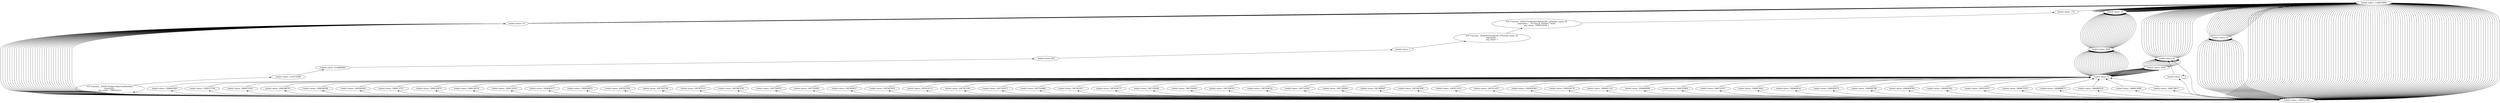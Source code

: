 digraph {
	"loaded values- -1246676664"
	"loaded values- -1090521896"
	"loaded values- -1090521896" -> "loaded values- -1246676664" [dir=back]
	"loaded values- 1069159257"
	"loaded values- 1069159257" -> "loaded values- -1090521896" [dir=back]
	"loaded values- 0"
	"loaded values- 0" -> "loaded values- 1069159257" [dir=back]
	"loaded values- 2050"
	"loaded values- 2050" -> "loaded values- 0" [dir=back]
	"loaded values- 20"
	"loaded values- 20" -> "loaded values- 2050" [dir=back]
	"loaded values- -1246676664"
	"loaded values- -1246676664" -> "loaded values- 20" [dir=back]
	"loaded values- -1090521896"
	"loaded values- -1090521896" -> "loaded values- -1246676664" [dir=back]
	"loaded values- 19"
	"loaded values- 19" -> "loaded values- -1090521896" [dir=back]
	"loaded values- -1246676664"
	"loaded values- -1246676664" -> "loaded values- 19" [dir=back]
	"loaded values- -1090521896"
	"loaded values- -1090521896" -> "loaded values- -1246676664" [dir=back]
	"loaded values- 1069073355"
	"loaded values- 1069073355" -> "loaded values- -1090521896" [dir=back]
	"loaded values- 0"
	"loaded values- 0" -> "loaded values- 1069073355" [dir=back]
	"loaded values- 2050"
	"loaded values- 2050" -> "loaded values- 0" [dir=back]
	"loaded values- 20"
	"loaded values- 20" -> "loaded values- 2050" [dir=back]
	"loaded values- -1246676664"
	"loaded values- -1246676664" -> "loaded values- 20" [dir=back]
	"loaded values- -1090521896"
	"loaded values- -1090521896" -> "loaded values- -1246676664" [dir=back]
	"loaded values- 19"
	"loaded values- 19" -> "loaded values- -1090521896" [dir=back]
	"loaded values- -1246676664"
	"loaded values- -1246676664" -> "loaded values- 19" [dir=back]
	"loaded values- -1090521896"
	"loaded values- -1090521896" -> "loaded values- -1246676664" [dir=back]
	"loaded values- 1068986972"
	"loaded values- 1068986972" -> "loaded values- -1090521896" [dir=back]
	"loaded values- 0"
	"loaded values- 0" -> "loaded values- 1068986972" [dir=back]
	"loaded values- 2050"
	"loaded values- 2050" -> "loaded values- 0" [dir=back]
	"loaded values- 20"
	"loaded values- 20" -> "loaded values- 2050" [dir=back]
	"loaded values- -1246676664"
	"loaded values- -1246676664" -> "loaded values- 20" [dir=back]
	"loaded values- -1090521896"
	"loaded values- -1090521896" -> "loaded values- -1246676664" [dir=back]
	"loaded values- 19"
	"loaded values- 19" -> "loaded values- -1090521896" [dir=back]
	"loaded values- -1246676664"
	"loaded values- -1246676664" -> "loaded values- 19" [dir=back]
	"loaded values- -1090521896"
	"loaded values- -1090521896" -> "loaded values- -1246676664" [dir=back]
	"loaded values- 1068899339"
	"loaded values- 1068899339" -> "loaded values- -1090521896" [dir=back]
	"loaded values- 0"
	"loaded values- 0" -> "loaded values- 1068899339" [dir=back]
	"loaded values- 2050"
	"loaded values- 2050" -> "loaded values- 0" [dir=back]
	"loaded values- 20"
	"loaded values- 20" -> "loaded values- 2050" [dir=back]
	"loaded values- -1246676664"
	"loaded values- -1246676664" -> "loaded values- 20" [dir=back]
	"loaded values- -1090521896"
	"loaded values- -1090521896" -> "loaded values- -1246676664" [dir=back]
	"loaded values- 19"
	"loaded values- 19" -> "loaded values- -1090521896" [dir=back]
	"loaded values- -1246676664"
	"loaded values- -1246676664" -> "loaded values- 19" [dir=back]
	"loaded values- -1090521896"
	"loaded values- -1090521896" -> "loaded values- -1246676664" [dir=back]
	"loaded values- 1068813998"
	"loaded values- 1068813998" -> "loaded values- -1090521896" [dir=back]
	"loaded values- 0"
	"loaded values- 0" -> "loaded values- 1068813998" [dir=back]
	"loaded values- 2050"
	"loaded values- 2050" -> "loaded values- 0" [dir=back]
	"loaded values- 20"
	"loaded values- 20" -> "loaded values- 2050" [dir=back]
	"loaded values- -1246676664"
	"loaded values- -1246676664" -> "loaded values- 20" [dir=back]
	"loaded values- -1090521896"
	"loaded values- -1090521896" -> "loaded values- -1246676664" [dir=back]
	"loaded values- 19"
	"loaded values- 19" -> "loaded values- -1090521896" [dir=back]
	"loaded values- -1246676664"
	"loaded values- -1246676664" -> "loaded values- 19" [dir=back]
	"loaded values- -1090521896"
	"loaded values- -1090521896" -> "loaded values- -1246676664" [dir=back]
	"loaded values- 1068728617"
	"loaded values- 1068728617" -> "loaded values- -1090521896" [dir=back]
	"loaded values- 0"
	"loaded values- 0" -> "loaded values- 1068728617" [dir=back]
	"loaded values- 2050"
	"loaded values- 2050" -> "loaded values- 0" [dir=back]
	"loaded values- 20"
	"loaded values- 20" -> "loaded values- 2050" [dir=back]
	"loaded values- -1246676664"
	"loaded values- -1246676664" -> "loaded values- 20" [dir=back]
	"loaded values- -1090521896"
	"loaded values- -1090521896" -> "loaded values- -1246676664" [dir=back]
	"loaded values- 19"
	"loaded values- 19" -> "loaded values- -1090521896" [dir=back]
	"loaded values- -1246676664"
	"loaded values- -1246676664" -> "loaded values- 19" [dir=back]
	"loaded values- -1090521896"
	"loaded values- -1090521896" -> "loaded values- -1246676664" [dir=back]
	"loaded values- 1068643269"
	"loaded values- 1068643269" -> "loaded values- -1090521896" [dir=back]
	"loaded values- 0"
	"loaded values- 0" -> "loaded values- 1068643269" [dir=back]
	"loaded values- 2050"
	"loaded values- 2050" -> "loaded values- 0" [dir=back]
	"loaded values- 20"
	"loaded values- 20" -> "loaded values- 2050" [dir=back]
	"loaded values- -1246676664"
	"loaded values- -1246676664" -> "loaded values- 20" [dir=back]
	"loaded values- -1090521896"
	"loaded values- -1090521896" -> "loaded values- -1246676664" [dir=back]
	"loaded values- 19"
	"loaded values- 19" -> "loaded values- -1090521896" [dir=back]
	"loaded values- -1246676664"
	"loaded values- -1246676664" -> "loaded values- 19" [dir=back]
	"loaded values- -1090521896"
	"loaded values- -1090521896" -> "loaded values- -1246676664" [dir=back]
	"loaded values- 1068557794"
	"loaded values- 1068557794" -> "loaded values- -1090521896" [dir=back]
	"loaded values- 0"
	"loaded values- 0" -> "loaded values- 1068557794" [dir=back]
	"loaded values- 2050"
	"loaded values- 2050" -> "loaded values- 0" [dir=back]
	"loaded values- 20"
	"loaded values- 20" -> "loaded values- 2050" [dir=back]
	"loaded values- -1246676664"
	"loaded values- -1246676664" -> "loaded values- 20" [dir=back]
	"loaded values- -1090521896"
	"loaded values- -1090521896" -> "loaded values- -1246676664" [dir=back]
	"loaded values- 19"
	"loaded values- 19" -> "loaded values- -1090521896" [dir=back]
	"loaded values- -1246676664"
	"loaded values- -1246676664" -> "loaded values- 19" [dir=back]
	"loaded values- -1090521896"
	"loaded values- -1090521896" -> "loaded values- -1246676664" [dir=back]
	"loaded values- 1068472436"
	"loaded values- 1068472436" -> "loaded values- -1090521896" [dir=back]
	"loaded values- 0"
	"loaded values- 0" -> "loaded values- 1068472436" [dir=back]
	"loaded values- 2050"
	"loaded values- 2050" -> "loaded values- 0" [dir=back]
	"loaded values- 20"
	"loaded values- 20" -> "loaded values- 2050" [dir=back]
	"loaded values- -1246676664"
	"loaded values- -1246676664" -> "loaded values- 20" [dir=back]
	"loaded values- -1090521896"
	"loaded values- -1090521896" -> "loaded values- -1246676664" [dir=back]
	"loaded values- 19"
	"loaded values- 19" -> "loaded values- -1090521896" [dir=back]
	"loaded values- -1246676664"
	"loaded values- -1246676664" -> "loaded values- 19" [dir=back]
	"loaded values- -1090521896"
	"loaded values- -1090521896" -> "loaded values- -1246676664" [dir=back]
	"loaded values- 1068386702"
	"loaded values- 1068386702" -> "loaded values- -1090521896" [dir=back]
	"loaded values- 0"
	"loaded values- 0" -> "loaded values- 1068386702" [dir=back]
	"loaded values- 2050"
	"loaded values- 2050" -> "loaded values- 0" [dir=back]
	"loaded values- 20"
	"loaded values- 20" -> "loaded values- 2050" [dir=back]
	"loaded values- -1246676664"
	"loaded values- -1246676664" -> "loaded values- 20" [dir=back]
	"loaded values- -1090521896"
	"loaded values- -1090521896" -> "loaded values- -1246676664" [dir=back]
	"loaded values- 19"
	"loaded values- 19" -> "loaded values- -1090521896" [dir=back]
	"loaded values- -1246676664"
	"loaded values- -1246676664" -> "loaded values- 19" [dir=back]
	"loaded values- -1090521896"
	"loaded values- -1090521896" -> "loaded values- -1246676664" [dir=back]
	"FFF Function- _ZN2ft15SubjectObserver6NotifyEv
arguments-  
arg_values- -1090522212
"
	"FFF Function- _ZN2ft15SubjectObserver6NotifyEv
arguments-  
arg_values- -1090522212
" -> "loaded values- -1090521896" [dir=back]
	"loaded values- 2136710408"
	"loaded values- 2136710408" -> "FFF Function- _ZN2ft15SubjectObserver6NotifyEv
arguments-  
arg_values- -1090522212
" [dir=back]
	"loaded values- 2136885064"
	"loaded values- 2136885064" -> "loaded values- 2136710408" [dir=back]
	"loaded values- 855"
	"loaded values- 855" -> "loaded values- 2136885064" [dir=back]
	"loaded values- 1"
	"loaded values- 1" -> "loaded values- 855" [dir=back]
	"FFF Function- _ZN2ft8toStringENS_16TxtAxis_status_tE
arguments-  
arg_values- 1
"
	"FFF Function- _ZN2ft8toStringENS_16TxtAxis_status_tE
arguments-  
arg_values- 1
" -> "loaded values- 1" [dir=back]
	"FFF Function- _ZN2ft7TxtAxis9setStatusENS_16TxtAxis_status_tE
arguments-   , %\"class.ft--TxtAxis\"* %this
arg_values- -1090522256 ,1
"
	"FFF Function- _ZN2ft7TxtAxis9setStatusENS_16TxtAxis_status_tE
arguments-   , %\"class.ft--TxtAxis\"* %this
arg_values- -1090522256 ,1
" -> "FFF Function- _ZN2ft8toStringENS_16TxtAxis_status_tE
arguments-  
arg_values- 1
" [dir=back]
	"loaded values- 175"
	"loaded values- 175" -> "FFF Function- _ZN2ft7TxtAxis9setStatusENS_16TxtAxis_status_tE
arguments-   , %\"class.ft--TxtAxis\"* %this
arg_values- -1090522256 ,1
" [dir=back]
	"loaded values- -1246676664"
	"loaded values- -1246676664" -> "loaded values- 175" [dir=back]
	"loaded values- -1090521896"
	"loaded values- -1090521896" -> "loaded values- -1246676664" [dir=back]
	"loaded values- 3"
	"loaded values- 3" -> "loaded values- -1090521896" [dir=back]
	"loaded values- 3"
	"loaded values- 3" -> "loaded values- 3" [dir=back]
	"loaded values- 42"
	"loaded values- 42" -> "loaded values- 3" [dir=back]
	"loaded values- -1246676664"
	"loaded values- -1246676664" -> "loaded values- 42" [dir=back]
	"loaded values- -1090521896"
	"loaded values- -1090521896" -> "loaded values- -1246676664" [dir=back]
	"loaded values- 42"
	"loaded values- 42" -> "loaded values- -1090521896" [dir=back]
	"loaded values- -1246676664"
	"loaded values- -1246676664" -> "loaded values- 42" [dir=back]
	"loaded values- -1090521896"
	"loaded values- -1090521896" -> "loaded values- -1246676664" [dir=back]
	"loaded values- 1068299186"
	"loaded values- 1068299186" -> "loaded values- -1090521896" [dir=back]
	"loaded values- 0"
	"loaded values- 0" -> "loaded values- 1068299186" [dir=back]
	"loaded values- 2050"
	"loaded values- 2050" -> "loaded values- 0" [dir=back]
	"loaded values- 20"
	"loaded values- 20" -> "loaded values- 2050" [dir=back]
	"loaded values- -1246676664"
	"loaded values- -1246676664" -> "loaded values- 20" [dir=back]
	"loaded values- -1090521896"
	"loaded values- -1090521896" -> "loaded values- -1246676664" [dir=back]
	"loaded values- 19"
	"loaded values- 19" -> "loaded values- -1090521896" [dir=back]
	"loaded values- -1246676664"
	"loaded values- -1246676664" -> "loaded values- 19" [dir=back]
	"loaded values- -1090521896"
	"loaded values- -1090521896" -> "loaded values- -1246676664" [dir=back]
	"loaded values- 1068296365"
	"loaded values- 1068296365" -> "loaded values- -1090521896" [dir=back]
	"loaded values- 0"
	"loaded values- 0" -> "loaded values- 1068296365" [dir=back]
	"loaded values- 1050"
	"loaded values- 1050" -> "loaded values- 0" [dir=back]
	"loaded values- 42"
	"loaded values- 42" -> "loaded values- 1050" [dir=back]
	"loaded values- -1246676664"
	"loaded values- -1246676664" -> "loaded values- 42" [dir=back]
	"loaded values- -1090521896"
	"loaded values- -1090521896" -> "loaded values- -1246676664" [dir=back]
	"loaded values- 41"
	"loaded values- 41" -> "loaded values- -1090521896" [dir=back]
	"loaded values- -1246676664"
	"loaded values- -1246676664" -> "loaded values- 41" [dir=back]
	"loaded values- -1090521896"
	"loaded values- -1090521896" -> "loaded values- -1246676664" [dir=back]
	"loaded values- 1068213797"
	"loaded values- 1068213797" -> "loaded values- -1090521896" [dir=back]
	"loaded values- 0"
	"loaded values- 0" -> "loaded values- 1068213797" [dir=back]
	"loaded values- 2050"
	"loaded values- 2050" -> "loaded values- 0" [dir=back]
	"loaded values- 20"
	"loaded values- 20" -> "loaded values- 2050" [dir=back]
	"loaded values- -1246676664"
	"loaded values- -1246676664" -> "loaded values- 20" [dir=back]
	"loaded values- -1090521896"
	"loaded values- -1090521896" -> "loaded values- -1246676664" [dir=back]
	"loaded values- 19"
	"loaded values- 19" -> "loaded values- -1090521896" [dir=back]
	"loaded values- -1246676664"
	"loaded values- -1246676664" -> "loaded values- 19" [dir=back]
	"loaded values- -1090521896"
	"loaded values- -1090521896" -> "loaded values- -1246676664" [dir=back]
	"loaded values- 1068210979"
	"loaded values- 1068210979" -> "loaded values- -1090521896" [dir=back]
	"loaded values- 0"
	"loaded values- 0" -> "loaded values- 1068210979" [dir=back]
	"loaded values- 1050"
	"loaded values- 1050" -> "loaded values- 0" [dir=back]
	"loaded values- 42"
	"loaded values- 42" -> "loaded values- 1050" [dir=back]
	"loaded values- -1246676664"
	"loaded values- -1246676664" -> "loaded values- 42" [dir=back]
	"loaded values- -1090521896"
	"loaded values- -1090521896" -> "loaded values- -1246676664" [dir=back]
	"loaded values- 41"
	"loaded values- 41" -> "loaded values- -1090521896" [dir=back]
	"loaded values- -1246676664"
	"loaded values- -1246676664" -> "loaded values- 41" [dir=back]
	"loaded values- -1090521896"
	"loaded values- -1090521896" -> "loaded values- -1246676664" [dir=back]
	"loaded values- 1068128330"
	"loaded values- 1068128330" -> "loaded values- -1090521896" [dir=back]
	"loaded values- 0"
	"loaded values- 0" -> "loaded values- 1068128330" [dir=back]
	"loaded values- 2050"
	"loaded values- 2050" -> "loaded values- 0" [dir=back]
	"loaded values- 20"
	"loaded values- 20" -> "loaded values- 2050" [dir=back]
	"loaded values- -1246676664"
	"loaded values- -1246676664" -> "loaded values- 20" [dir=back]
	"loaded values- -1090521896"
	"loaded values- -1090521896" -> "loaded values- -1246676664" [dir=back]
	"loaded values- 19"
	"loaded values- 19" -> "loaded values- -1090521896" [dir=back]
	"loaded values- -1246676664"
	"loaded values- -1246676664" -> "loaded values- 19" [dir=back]
	"loaded values- -1090521896"
	"loaded values- -1090521896" -> "loaded values- -1246676664" [dir=back]
	"loaded values- 1068124293"
	"loaded values- 1068124293" -> "loaded values- -1090521896" [dir=back]
	"loaded values- 0"
	"loaded values- 0" -> "loaded values- 1068124293" [dir=back]
	"loaded values- 1050"
	"loaded values- 1050" -> "loaded values- 0" [dir=back]
	"loaded values- 42"
	"loaded values- 42" -> "loaded values- 1050" [dir=back]
	"loaded values- -1246676664"
	"loaded values- -1246676664" -> "loaded values- 42" [dir=back]
	"loaded values- -1090521896"
	"loaded values- -1090521896" -> "loaded values- -1246676664" [dir=back]
	"loaded values- 41"
	"loaded values- 41" -> "loaded values- -1090521896" [dir=back]
	"loaded values- -1246676664"
	"loaded values- -1246676664" -> "loaded values- 41" [dir=back]
	"loaded values- -1090521896"
	"loaded values- -1090521896" -> "loaded values- -1246676664" [dir=back]
	"loaded values- 1068042977"
	"loaded values- 1068042977" -> "loaded values- -1090521896" [dir=back]
	"loaded values- 0"
	"loaded values- 0" -> "loaded values- 1068042977" [dir=back]
	"loaded values- 2050"
	"loaded values- 2050" -> "loaded values- 0" [dir=back]
	"loaded values- 20"
	"loaded values- 20" -> "loaded values- 2050" [dir=back]
	"loaded values- -1246676664"
	"loaded values- -1246676664" -> "loaded values- 20" [dir=back]
	"loaded values- -1090521896"
	"loaded values- -1090521896" -> "loaded values- -1246676664" [dir=back]
	"loaded values- 19"
	"loaded values- 19" -> "loaded values- -1090521896" [dir=back]
	"loaded values- -1246676664"
	"loaded values- -1246676664" -> "loaded values- 19" [dir=back]
	"loaded values- -1090521896"
	"loaded values- -1090521896" -> "loaded values- -1246676664" [dir=back]
	"loaded values- 1068038879"
	"loaded values- 1068038879" -> "loaded values- -1090521896" [dir=back]
	"loaded values- 0"
	"loaded values- 0" -> "loaded values- 1068038879" [dir=back]
	"loaded values- 1050"
	"loaded values- 1050" -> "loaded values- 0" [dir=back]
	"loaded values- 42"
	"loaded values- 42" -> "loaded values- 1050" [dir=back]
	"loaded values- -1246676664"
	"loaded values- -1246676664" -> "loaded values- 42" [dir=back]
	"loaded values- -1090521896"
	"loaded values- -1090521896" -> "loaded values- -1246676664" [dir=back]
	"loaded values- 41"
	"loaded values- 41" -> "loaded values- -1090521896" [dir=back]
	"loaded values- -1246676664"
	"loaded values- -1246676664" -> "loaded values- 41" [dir=back]
	"loaded values- -1090521896"
	"loaded values- -1090521896" -> "loaded values- -1246676664" [dir=back]
	"loaded values- 1067957592"
	"loaded values- 1067957592" -> "loaded values- -1090521896" [dir=back]
	"loaded values- 0"
	"loaded values- 0" -> "loaded values- 1067957592" [dir=back]
	"loaded values- 2050"
	"loaded values- 2050" -> "loaded values- 0" [dir=back]
	"loaded values- 20"
	"loaded values- 20" -> "loaded values- 2050" [dir=back]
	"loaded values- -1246676664"
	"loaded values- -1246676664" -> "loaded values- 20" [dir=back]
	"loaded values- -1090521896"
	"loaded values- -1090521896" -> "loaded values- -1246676664" [dir=back]
	"loaded values- 19"
	"loaded values- 19" -> "loaded values- -1090521896" [dir=back]
	"loaded values- -1246676664"
	"loaded values- -1246676664" -> "loaded values- 19" [dir=back]
	"loaded values- -1090521896"
	"loaded values- -1090521896" -> "loaded values- -1246676664" [dir=back]
	"loaded values- 1067953798"
	"loaded values- 1067953798" -> "loaded values- -1090521896" [dir=back]
	"loaded values- 0"
	"loaded values- 0" -> "loaded values- 1067953798" [dir=back]
	"loaded values- 1050"
	"loaded values- 1050" -> "loaded values- 0" [dir=back]
	"loaded values- 42"
	"loaded values- 42" -> "loaded values- 1050" [dir=back]
	"loaded values- -1246676664"
	"loaded values- -1246676664" -> "loaded values- 42" [dir=back]
	"loaded values- -1090521896"
	"loaded values- -1090521896" -> "loaded values- -1246676664" [dir=back]
	"loaded values- 41"
	"loaded values- 41" -> "loaded values- -1090521896" [dir=back]
	"loaded values- -1246676664"
	"loaded values- -1246676664" -> "loaded values- 41" [dir=back]
	"loaded values- -1090521896"
	"loaded values- -1090521896" -> "loaded values- -1246676664" [dir=back]
	"loaded values- 1067872331"
	"loaded values- 1067872331" -> "loaded values- -1090521896" [dir=back]
	"loaded values- 0"
	"loaded values- 0" -> "loaded values- 1067872331" [dir=back]
	"loaded values- 2050"
	"loaded values- 2050" -> "loaded values- 0" [dir=back]
	"loaded values- 20"
	"loaded values- 20" -> "loaded values- 2050" [dir=back]
	"loaded values- -1246676664"
	"loaded values- -1246676664" -> "loaded values- 20" [dir=back]
	"loaded values- -1090521896"
	"loaded values- -1090521896" -> "loaded values- -1246676664" [dir=back]
	"loaded values- 19"
	"loaded values- 19" -> "loaded values- -1090521896" [dir=back]
	"loaded values- -1246676664"
	"loaded values- -1246676664" -> "loaded values- 19" [dir=back]
	"loaded values- -1090521896"
	"loaded values- -1090521896" -> "loaded values- -1246676664" [dir=back]
	"loaded values- 1067867938"
	"loaded values- 1067867938" -> "loaded values- -1090521896" [dir=back]
	"loaded values- 0"
	"loaded values- 0" -> "loaded values- 1067867938" [dir=back]
	"loaded values- 1050"
	"loaded values- 1050" -> "loaded values- 0" [dir=back]
	"loaded values- 42"
	"loaded values- 42" -> "loaded values- 1050" [dir=back]
	"loaded values- -1246676664"
	"loaded values- -1246676664" -> "loaded values- 42" [dir=back]
	"loaded values- -1090521896"
	"loaded values- -1090521896" -> "loaded values- -1246676664" [dir=back]
	"loaded values- 41"
	"loaded values- 41" -> "loaded values- -1090521896" [dir=back]
	"loaded values- -1246676664"
	"loaded values- -1246676664" -> "loaded values- 41" [dir=back]
	"loaded values- -1090521896"
	"loaded values- -1090521896" -> "loaded values- -1246676664" [dir=back]
	"loaded values- 1067784952"
	"loaded values- 1067784952" -> "loaded values- -1090521896" [dir=back]
	"loaded values- 0"
	"loaded values- 0" -> "loaded values- 1067784952" [dir=back]
	"loaded values- 2050"
	"loaded values- 2050" -> "loaded values- 0" [dir=back]
	"loaded values- 20"
	"loaded values- 20" -> "loaded values- 2050" [dir=back]
	"loaded values- -1246676664"
	"loaded values- -1246676664" -> "loaded values- 20" [dir=back]
	"loaded values- -1090521896"
	"loaded values- -1090521896" -> "loaded values- -1246676664" [dir=back]
	"loaded values- 19"
	"loaded values- 19" -> "loaded values- -1090521896" [dir=back]
	"loaded values- -1246676664"
	"loaded values- -1246676664" -> "loaded values- 19" [dir=back]
	"loaded values- -1090521896"
	"loaded values- -1090521896" -> "loaded values- -1246676664" [dir=back]
	"loaded values- 1067782609"
	"loaded values- 1067782609" -> "loaded values- -1090521896" [dir=back]
	"loaded values- 0"
	"loaded values- 0" -> "loaded values- 1067782609" [dir=back]
	"loaded values- 1050"
	"loaded values- 1050" -> "loaded values- 0" [dir=back]
	"loaded values- 42"
	"loaded values- 42" -> "loaded values- 1050" [dir=back]
	"loaded values- -1246676664"
	"loaded values- -1246676664" -> "loaded values- 42" [dir=back]
	"loaded values- -1090521896"
	"loaded values- -1090521896" -> "loaded values- -1246676664" [dir=back]
	"loaded values- 41"
	"loaded values- 41" -> "loaded values- -1090521896" [dir=back]
	"loaded values- -1246676664"
	"loaded values- -1246676664" -> "loaded values- 41" [dir=back]
	"loaded values- -1090521896"
	"loaded values- -1090521896" -> "loaded values- -1246676664" [dir=back]
	"loaded values- 1067699427"
	"loaded values- 1067699427" -> "loaded values- -1090521896" [dir=back]
	"loaded values- 0"
	"loaded values- 0" -> "loaded values- 1067699427" [dir=back]
	"loaded values- 2050"
	"loaded values- 2050" -> "loaded values- 0" [dir=back]
	"loaded values- 20"
	"loaded values- 20" -> "loaded values- 2050" [dir=back]
	"loaded values- -1246676664"
	"loaded values- -1246676664" -> "loaded values- 20" [dir=back]
	"loaded values- -1090521896"
	"loaded values- -1090521896" -> "loaded values- -1246676664" [dir=back]
	"loaded values- 19"
	"loaded values- 19" -> "loaded values- -1090521896" [dir=back]
	"loaded values- -1246676664"
	"loaded values- -1246676664" -> "loaded values- 19" [dir=back]
	"loaded values- -1090521896"
	"loaded values- -1090521896" -> "loaded values- -1246676664" [dir=back]
	"loaded values- 1067697056"
	"loaded values- 1067697056" -> "loaded values- -1090521896" [dir=back]
	"loaded values- 0"
	"loaded values- 0" -> "loaded values- 1067697056" [dir=back]
	"loaded values- 1050"
	"loaded values- 1050" -> "loaded values- 0" [dir=back]
	"loaded values- 42"
	"loaded values- 42" -> "loaded values- 1050" [dir=back]
	"loaded values- -1246676664"
	"loaded values- -1246676664" -> "loaded values- 42" [dir=back]
	"loaded values- -1090521896"
	"loaded values- -1090521896" -> "loaded values- -1246676664" [dir=back]
	"loaded values- 41"
	"loaded values- 41" -> "loaded values- -1090521896" [dir=back]
	"loaded values- -1246676664"
	"loaded values- -1246676664" -> "loaded values- 41" [dir=back]
	"loaded values- -1090521896"
	"loaded values- -1090521896" -> "loaded values- -1246676664" [dir=back]
	"loaded values- 1067614153"
	"loaded values- 1067614153" -> "loaded values- -1090521896" [dir=back]
	"loaded values- 0"
	"loaded values- 0" -> "loaded values- 1067614153" [dir=back]
	"loaded values- 2050"
	"loaded values- 2050" -> "loaded values- 0" [dir=back]
	"loaded values- 20"
	"loaded values- 20" -> "loaded values- 2050" [dir=back]
	"loaded values- -1246676664"
	"loaded values- -1246676664" -> "loaded values- 20" [dir=back]
	"loaded values- -1090521896"
	"loaded values- -1090521896" -> "loaded values- -1246676664" [dir=back]
	"loaded values- 19"
	"loaded values- 19" -> "loaded values- -1090521896" [dir=back]
	"loaded values- -1246676664"
	"loaded values- -1246676664" -> "loaded values- 19" [dir=back]
	"loaded values- -1090521896"
	"loaded values- -1090521896" -> "loaded values- -1246676664" [dir=back]
	"loaded values- 1067611582"
	"loaded values- 1067611582" -> "loaded values- -1090521896" [dir=back]
	"loaded values- 0"
	"loaded values- 0" -> "loaded values- 1067611582" [dir=back]
	"loaded values- 1050"
	"loaded values- 1050" -> "loaded values- 0" [dir=back]
	"loaded values- 42"
	"loaded values- 42" -> "loaded values- 1050" [dir=back]
	"loaded values- -1246676664"
	"loaded values- -1246676664" -> "loaded values- 42" [dir=back]
	"loaded values- -1090521896"
	"loaded values- -1090521896" -> "loaded values- -1246676664" [dir=back]
	"loaded values- 41"
	"loaded values- 41" -> "loaded values- -1090521896" [dir=back]
	"loaded values- -1246676664"
	"loaded values- -1246676664" -> "loaded values- 41" [dir=back]
	"loaded values- -1090521896"
	"loaded values- -1090521896" -> "loaded values- -1246676664" [dir=back]
	"loaded values- 1067528371"
	"loaded values- 1067528371" -> "loaded values- -1090521896" [dir=back]
	"loaded values- 0"
	"loaded values- 0" -> "loaded values- 1067528371" [dir=back]
	"loaded values- 2050"
	"loaded values- 2050" -> "loaded values- 0" [dir=back]
	"loaded values- 20"
	"loaded values- 20" -> "loaded values- 2050" [dir=back]
	"loaded values- -1246676664"
	"loaded values- -1246676664" -> "loaded values- 20" [dir=back]
	"loaded values- -1090521896"
	"loaded values- -1090521896" -> "loaded values- -1246676664" [dir=back]
	"loaded values- 19"
	"loaded values- 19" -> "loaded values- -1090521896" [dir=back]
	"loaded values- -1246676664"
	"loaded values- -1246676664" -> "loaded values- 19" [dir=back]
	"loaded values- -1090521896"
	"loaded values- -1090521896" -> "loaded values- -1246676664" [dir=back]
	"loaded values- 1067524480"
	"loaded values- 1067524480" -> "loaded values- -1090521896" [dir=back]
	"loaded values- 0"
	"loaded values- 0" -> "loaded values- 1067524480" [dir=back]
	"loaded values- 1050"
	"loaded values- 1050" -> "loaded values- 0" [dir=back]
	"loaded values- 42"
	"loaded values- 42" -> "loaded values- 1050" [dir=back]
	"loaded values- -1246676664"
	"loaded values- -1246676664" -> "loaded values- 42" [dir=back]
	"loaded values- -1090521896"
	"loaded values- -1090521896" -> "loaded values- -1246676664" [dir=back]
	"loaded values- 41"
	"loaded values- 41" -> "loaded values- -1090521896" [dir=back]
	"loaded values- -1246676664"
	"loaded values- -1246676664" -> "loaded values- 41" [dir=back]
	"loaded values- -1090521896"
	"loaded values- -1090521896" -> "loaded values- -1246676664" [dir=back]
	"loaded values- 1067443057"
	"loaded values- 1067443057" -> "loaded values- -1090521896" [dir=back]
	"loaded values- 0"
	"loaded values- 0" -> "loaded values- 1067443057" [dir=back]
	"loaded values- 2050"
	"loaded values- 2050" -> "loaded values- 0" [dir=back]
	"loaded values- 20"
	"loaded values- 20" -> "loaded values- 2050" [dir=back]
	"loaded values- -1246676664"
	"loaded values- -1246676664" -> "loaded values- 20" [dir=back]
	"loaded values- -1090521896"
	"loaded values- -1090521896" -> "loaded values- -1246676664" [dir=back]
	"loaded values- 19"
	"loaded values- 19" -> "loaded values- -1090521896" [dir=back]
	"loaded values- -1246676664"
	"loaded values- -1246676664" -> "loaded values- 19" [dir=back]
	"loaded values- -1090521896"
	"loaded values- -1090521896" -> "loaded values- -1246676664" [dir=back]
	"loaded values- 1067439175"
	"loaded values- 1067439175" -> "loaded values- -1090521896" [dir=back]
	"loaded values- 0"
	"loaded values- 0" -> "loaded values- 1067439175" [dir=back]
	"loaded values- 1050"
	"loaded values- 1050" -> "loaded values- 0" [dir=back]
	"loaded values- 42"
	"loaded values- 42" -> "loaded values- 1050" [dir=back]
	"loaded values- -1246676664"
	"loaded values- -1246676664" -> "loaded values- 42" [dir=back]
	"loaded values- -1090521896"
	"loaded values- -1090521896" -> "loaded values- -1246676664" [dir=back]
	"loaded values- 41"
	"loaded values- 41" -> "loaded values- -1090521896" [dir=back]
	"loaded values- -1246676664"
	"loaded values- -1246676664" -> "loaded values- 41" [dir=back]
	"loaded values- -1090521896"
	"loaded values- -1090521896" -> "loaded values- -1246676664" [dir=back]
	"loaded values- 1067356480"
	"loaded values- 1067356480" -> "loaded values- -1090521896" [dir=back]
	"loaded values- 0"
	"loaded values- 0" -> "loaded values- 1067356480" [dir=back]
	"loaded values- 2050"
	"loaded values- 2050" -> "loaded values- 0" [dir=back]
	"loaded values- 20"
	"loaded values- 20" -> "loaded values- 2050" [dir=back]
	"loaded values- -1246676664"
	"loaded values- -1246676664" -> "loaded values- 20" [dir=back]
	"loaded values- -1090521896"
	"loaded values- -1090521896" -> "loaded values- -1246676664" [dir=back]
	"loaded values- 19"
	"loaded values- 19" -> "loaded values- -1090521896" [dir=back]
	"loaded values- -1246676664"
	"loaded values- -1246676664" -> "loaded values- 19" [dir=back]
	"loaded values- -1090521896"
	"loaded values- -1090521896" -> "loaded values- -1246676664" [dir=back]
	"loaded values- 1067354004"
	"loaded values- 1067354004" -> "loaded values- -1090521896" [dir=back]
	"loaded values- 0"
	"loaded values- 0" -> "loaded values- 1067354004" [dir=back]
	"loaded values- 1050"
	"loaded values- 1050" -> "loaded values- 0" [dir=back]
	"loaded values- 42"
	"loaded values- 42" -> "loaded values- 1050" [dir=back]
	"loaded values- -1246676664"
	"loaded values- -1246676664" -> "loaded values- 42" [dir=back]
	"loaded values- -1090521896"
	"loaded values- -1090521896" -> "loaded values- -1246676664" [dir=back]
	"loaded values- 41"
	"loaded values- 41" -> "loaded values- -1090521896" [dir=back]
	"loaded values- -1246676664"
	"loaded values- -1246676664" -> "loaded values- 41" [dir=back]
	"loaded values- -1090521896"
	"loaded values- -1090521896" -> "loaded values- -1246676664" [dir=back]
	"loaded values- 1067269393"
	"loaded values- 1067269393" -> "loaded values- -1090521896" [dir=back]
	"loaded values- 0"
	"loaded values- 0" -> "loaded values- 1067269393" [dir=back]
	"loaded values- 2050"
	"loaded values- 2050" -> "loaded values- 0" [dir=back]
	"loaded values- 20"
	"loaded values- 20" -> "loaded values- 2050" [dir=back]
	"loaded values- -1246676664"
	"loaded values- -1246676664" -> "loaded values- 20" [dir=back]
	"loaded values- -1090521896"
	"loaded values- -1090521896" -> "loaded values- -1246676664" [dir=back]
	"loaded values- 19"
	"loaded values- 19" -> "loaded values- -1090521896" [dir=back]
	"loaded values- -1246676664"
	"loaded values- -1246676664" -> "loaded values- 19" [dir=back]
	"loaded values- -1090521896"
	"loaded values- -1090521896" -> "loaded values- -1246676664" [dir=back]
	"loaded values- 1067268520"
	"loaded values- 1067268520" -> "loaded values- -1090521896" [dir=back]
	"loaded values- 0"
	"loaded values- 0" -> "loaded values- 1067268520" [dir=back]
	"loaded values- 1050"
	"loaded values- 1050" -> "loaded values- 0" [dir=back]
	"loaded values- 42"
	"loaded values- 42" -> "loaded values- 1050" [dir=back]
	"loaded values- -1246676664"
	"loaded values- -1246676664" -> "loaded values- 42" [dir=back]
	"loaded values- -1090521896"
	"loaded values- -1090521896" -> "loaded values- -1246676664" [dir=back]
	"loaded values- 41"
	"loaded values- 41" -> "loaded values- -1090521896" [dir=back]
	"loaded values- -1246676664"
	"loaded values- -1246676664" -> "loaded values- 41" [dir=back]
	"loaded values- -1090521896"
	"loaded values- -1090521896" -> "loaded values- -1246676664" [dir=back]
	"loaded values- 1067183827"
	"loaded values- 1067183827" -> "loaded values- -1090521896" [dir=back]
	"loaded values- 0"
	"loaded values- 0" -> "loaded values- 1067183827" [dir=back]
	"loaded values- 2050"
	"loaded values- 2050" -> "loaded values- 0" [dir=back]
	"loaded values- 20"
	"loaded values- 20" -> "loaded values- 2050" [dir=back]
	"loaded values- -1246676664"
	"loaded values- -1246676664" -> "loaded values- 20" [dir=back]
	"loaded values- -1090521896"
	"loaded values- -1090521896" -> "loaded values- -1246676664" [dir=back]
	"loaded values- 19"
	"loaded values- 19" -> "loaded values- -1090521896" [dir=back]
	"loaded values- -1246676664"
	"loaded values- -1246676664" -> "loaded values- 19" [dir=back]
	"loaded values- -1090521896"
	"loaded values- -1090521896" -> "loaded values- -1246676664" [dir=back]
	"loaded values- 1067182866"
	"loaded values- 1067182866" -> "loaded values- -1090521896" [dir=back]
	"loaded values- 0"
	"loaded values- 0" -> "loaded values- 1067182866" [dir=back]
	"loaded values- 1050"
	"loaded values- 1050" -> "loaded values- 0" [dir=back]
	"loaded values- 42"
	"loaded values- 42" -> "loaded values- 1050" [dir=back]
	"loaded values- -1246676664"
	"loaded values- -1246676664" -> "loaded values- 42" [dir=back]
	"loaded values- -1090521896"
	"loaded values- -1090521896" -> "loaded values- -1246676664" [dir=back]
	"loaded values- 41"
	"loaded values- 41" -> "loaded values- -1090521896" [dir=back]
	"loaded values- -1246676664"
	"loaded values- -1246676664" -> "loaded values- 41" [dir=back]
	"loaded values- -1090521896"
	"loaded values- -1090521896" -> "loaded values- -1246676664" [dir=back]
	"loaded values- 1067098567"
	"loaded values- 1067098567" -> "loaded values- -1090521896" [dir=back]
	"loaded values- 0"
	"loaded values- 0" -> "loaded values- 1067098567" [dir=back]
	"loaded values- 2050"
	"loaded values- 2050" -> "loaded values- 0" [dir=back]
	"loaded values- 20"
	"loaded values- 20" -> "loaded values- 2050" [dir=back]
	"loaded values- -1246676664"
	"loaded values- -1246676664" -> "loaded values- 20" [dir=back]
	"loaded values- -1090521896"
	"loaded values- -1090521896" -> "loaded values- -1246676664" [dir=back]
	"loaded values- 19"
	"loaded values- 19" -> "loaded values- -1090521896" [dir=back]
	"loaded values- -1246676664"
	"loaded values- -1246676664" -> "loaded values- 19" [dir=back]
	"loaded values- -1090521896"
	"loaded values- -1090521896" -> "loaded values- -1246676664" [dir=back]
	"loaded values- 1067097498"
	"loaded values- 1067097498" -> "loaded values- -1090521896" [dir=back]
	"loaded values- 0"
	"loaded values- 0" -> "loaded values- 1067097498" [dir=back]
	"loaded values- 1050"
	"loaded values- 1050" -> "loaded values- 0" [dir=back]
	"loaded values- 42"
	"loaded values- 42" -> "loaded values- 1050" [dir=back]
	"loaded values- -1246676664"
	"loaded values- -1246676664" -> "loaded values- 42" [dir=back]
	"loaded values- -1090521896"
	"loaded values- -1090521896" -> "loaded values- -1246676664" [dir=back]
	"loaded values- 41"
	"loaded values- 41" -> "loaded values- -1090521896" [dir=back]
	"loaded values- -1246676664"
	"loaded values- -1246676664" -> "loaded values- 41" [dir=back]
	"loaded values- -1090521896"
	"loaded values- -1090521896" -> "loaded values- -1246676664" [dir=back]
	"loaded values- 1067013233"
	"loaded values- 1067013233" -> "loaded values- -1090521896" [dir=back]
	"loaded values- 0"
	"loaded values- 0" -> "loaded values- 1067013233" [dir=back]
	"loaded values- 2050"
	"loaded values- 2050" -> "loaded values- 0" [dir=back]
	"loaded values- 20"
	"loaded values- 20" -> "loaded values- 2050" [dir=back]
	"loaded values- -1246676664"
	"loaded values- -1246676664" -> "loaded values- 20" [dir=back]
	"loaded values- -1090521896"
	"loaded values- -1090521896" -> "loaded values- -1246676664" [dir=back]
	"loaded values- 19"
	"loaded values- 19" -> "loaded values- -1090521896" [dir=back]
	"loaded values- -1246676664"
	"loaded values- -1246676664" -> "loaded values- 19" [dir=back]
	"loaded values- -1090521896"
	"loaded values- -1090521896" -> "loaded values- -1246676664" [dir=back]
	"loaded values- 1067011657"
	"loaded values- 1067011657" -> "loaded values- -1090521896" [dir=back]
	"loaded values- 0"
	"loaded values- 0" -> "loaded values- 1067011657" [dir=back]
	"loaded values- 1050"
	"loaded values- 1050" -> "loaded values- 0" [dir=back]
	"loaded values- 42"
	"loaded values- 42" -> "loaded values- 1050" [dir=back]
	"loaded values- -1246676664"
	"loaded values- -1246676664" -> "loaded values- 42" [dir=back]
	"loaded values- -1090521896"
	"loaded values- -1090521896" -> "loaded values- -1246676664" [dir=back]
	"loaded values- 41"
	"loaded values- 41" -> "loaded values- -1090521896" [dir=back]
	"loaded values- -1246676664"
	"loaded values- -1246676664" -> "loaded values- 41" [dir=back]
	"loaded values- -1090521896"
	"loaded values- -1090521896" -> "loaded values- -1246676664" [dir=back]
	"loaded values- 1066926366"
	"loaded values- 1066926366" -> "loaded values- -1090521896" [dir=back]
	"loaded values- 0"
	"loaded values- 0" -> "loaded values- 1066926366" [dir=back]
	"loaded values- 2050"
	"loaded values- 2050" -> "loaded values- 0" [dir=back]
	"loaded values- 20"
	"loaded values- 20" -> "loaded values- 2050" [dir=back]
	"loaded values- -1246676664"
	"loaded values- -1246676664" -> "loaded values- 20" [dir=back]
	"loaded values- -1090521896"
	"loaded values- -1090521896" -> "loaded values- -1246676664" [dir=back]
	"loaded values- 19"
	"loaded values- 19" -> "loaded values- -1090521896" [dir=back]
	"loaded values- -1246676664"
	"loaded values- -1246676664" -> "loaded values- 19" [dir=back]
	"loaded values- -1090521896"
	"loaded values- -1090521896" -> "loaded values- -1246676664" [dir=back]
	"loaded values- 1066926278"
	"loaded values- 1066926278" -> "loaded values- -1090521896" [dir=back]
	"loaded values- 0"
	"loaded values- 0" -> "loaded values- 1066926278" [dir=back]
	"loaded values- 1050"
	"loaded values- 1050" -> "loaded values- 0" [dir=back]
	"loaded values- 42"
	"loaded values- 42" -> "loaded values- 1050" [dir=back]
	"loaded values- -1246676664"
	"loaded values- -1246676664" -> "loaded values- 42" [dir=back]
	"loaded values- -1090521896"
	"loaded values- -1090521896" -> "loaded values- -1246676664" [dir=back]
	"loaded values- 41"
	"loaded values- 41" -> "loaded values- -1090521896" [dir=back]
	"loaded values- -1246676664"
	"loaded values- -1246676664" -> "loaded values- 41" [dir=back]
	"loaded values- -1090521896"
	"loaded values- -1090521896" -> "loaded values- -1246676664" [dir=back]
	"loaded values- 1066841129"
	"loaded values- 1066841129" -> "loaded values- -1090521896" [dir=back]
	"loaded values- 0"
	"loaded values- 0" -> "loaded values- 1066841129" [dir=back]
	"loaded values- 2050"
	"loaded values- 2050" -> "loaded values- 0" [dir=back]
	"loaded values- 20"
	"loaded values- 20" -> "loaded values- 2050" [dir=back]
	"loaded values- -1246676664"
	"loaded values- -1246676664" -> "loaded values- 20" [dir=back]
	"loaded values- -1090521896"
	"loaded values- -1090521896" -> "loaded values- -1246676664" [dir=back]
	"loaded values- 19"
	"loaded values- 19" -> "loaded values- -1090521896" [dir=back]
	"loaded values- -1246676664"
	"loaded values- -1246676664" -> "loaded values- 19" [dir=back]
	"loaded values- -1090521896"
	"loaded values- -1090521896" -> "loaded values- -1246676664" [dir=back]
	"loaded values- 1066840898"
	"loaded values- 1066840898" -> "loaded values- -1090521896" [dir=back]
	"loaded values- 0"
	"loaded values- 0" -> "loaded values- 1066840898" [dir=back]
	"loaded values- 1050"
	"loaded values- 1050" -> "loaded values- 0" [dir=back]
	"loaded values- 42"
	"loaded values- 42" -> "loaded values- 1050" [dir=back]
	"loaded values- -1246676664"
	"loaded values- -1246676664" -> "loaded values- 42" [dir=back]
	"loaded values- -1090521896"
	"loaded values- -1090521896" -> "loaded values- -1246676664" [dir=back]
	"loaded values- 41"
	"loaded values- 41" -> "loaded values- -1090521896" [dir=back]
	"loaded values- -1246676664"
	"loaded values- -1246676664" -> "loaded values- 41" [dir=back]
	"loaded values- -1090521896"
	"loaded values- -1090521896" -> "loaded values- -1246676664" [dir=back]
	"loaded values- 1066755864"
	"loaded values- 1066755864" -> "loaded values- -1090521896" [dir=back]
	"loaded values- 0"
	"loaded values- 0" -> "loaded values- 1066755864" [dir=back]
	"loaded values- 2050"
	"loaded values- 2050" -> "loaded values- 0" [dir=back]
	"loaded values- 20"
	"loaded values- 20" -> "loaded values- 2050" [dir=back]
	"loaded values- -1246676664"
	"loaded values- -1246676664" -> "loaded values- 20" [dir=back]
	"loaded values- -1090521896"
	"loaded values- -1090521896" -> "loaded values- -1246676664" [dir=back]
	"loaded values- 19"
	"loaded values- 19" -> "loaded values- -1090521896" [dir=back]
	"loaded values- -1246676664"
	"loaded values- -1246676664" -> "loaded values- 19" [dir=back]
	"loaded values- -1090521896"
	"loaded values- -1090521896" -> "loaded values- -1246676664" [dir=back]
	"loaded values- 1066755537"
	"loaded values- 1066755537" -> "loaded values- -1090521896" [dir=back]
	"loaded values- 0"
	"loaded values- 0" -> "loaded values- 1066755537" [dir=back]
	"loaded values- 1050"
	"loaded values- 1050" -> "loaded values- 0" [dir=back]
	"loaded values- 42"
	"loaded values- 42" -> "loaded values- 1050" [dir=back]
	"loaded values- -1246676664"
	"loaded values- -1246676664" -> "loaded values- 42" [dir=back]
	"loaded values- -1090521896"
	"loaded values- -1090521896" -> "loaded values- -1246676664" [dir=back]
	"loaded values- 41"
	"loaded values- 41" -> "loaded values- -1090521896" [dir=back]
	"loaded values- -1246676664"
	"loaded values- -1246676664" -> "loaded values- 41" [dir=back]
	"loaded values- -1090521896"
	"loaded values- -1090521896" -> "loaded values- -1246676664" [dir=back]
	"loaded values- 1066670442"
	"loaded values- 1066670442" -> "loaded values- -1090521896" [dir=back]
	"loaded values- 0"
	"loaded values- 0" -> "loaded values- 1066670442" [dir=back]
	"loaded values- 2050"
	"loaded values- 2050" -> "loaded values- 0" [dir=back]
	"loaded values- 20"
	"loaded values- 20" -> "loaded values- 2050" [dir=back]
	"loaded values- -1246676664"
	"loaded values- -1246676664" -> "loaded values- 20" [dir=back]
	"loaded values- -1090521896"
	"loaded values- -1090521896" -> "loaded values- -1246676664" [dir=back]
	"loaded values- 19"
	"loaded values- 19" -> "loaded values- -1090521896" [dir=back]
	"loaded values- -1246676664"
	"loaded values- -1246676664" -> "loaded values- 19" [dir=back]
	"loaded values- -1090521896"
	"loaded values- -1090521896" -> "loaded values- -1246676664" [dir=back]
	"loaded values- 1066668142"
	"loaded values- 1066668142" -> "loaded values- -1090521896" [dir=back]
	"loaded values- 0"
	"loaded values- 0" -> "loaded values- 1066668142" [dir=back]
	"loaded values- 1050"
	"loaded values- 1050" -> "loaded values- 0" [dir=back]
	"loaded values- 42"
	"loaded values- 42" -> "loaded values- 1050" [dir=back]
	"loaded values- -1246676664"
	"loaded values- -1246676664" -> "loaded values- 42" [dir=back]
	"loaded values- -1090521896"
	"loaded values- -1090521896" -> "loaded values- -1246676664" [dir=back]
	"loaded values- 41"
	"loaded values- 41" -> "loaded values- -1090521896" [dir=back]
	"loaded values- -1246676664"
	"loaded values- -1246676664" -> "loaded values- 41" [dir=back]
	"loaded values- -1090521896"
	"loaded values- -1090521896" -> "loaded values- -1246676664" [dir=back]
	"loaded values- 1066585073"
	"loaded values- 1066585073" -> "loaded values- -1090521896" [dir=back]
	"loaded values- 0"
	"loaded values- 0" -> "loaded values- 1066585073" [dir=back]
	"loaded values- 2050"
	"loaded values- 2050" -> "loaded values- 0" [dir=back]
	"loaded values- 20"
	"loaded values- 20" -> "loaded values- 2050" [dir=back]
	"loaded values- -1246676664"
	"loaded values- -1246676664" -> "loaded values- 20" [dir=back]
	"loaded values- -1090521896"
	"loaded values- -1090521896" -> "loaded values- -1246676664" [dir=back]
	"loaded values- 19"
	"loaded values- 19" -> "loaded values- -1090521896" [dir=back]
	"loaded values- -1246676664"
	"loaded values- -1246676664" -> "loaded values- 19" [dir=back]
	"loaded values- -1090521896"
	"loaded values- -1090521896" -> "loaded values- -1246676664" [dir=back]
	"loaded values- 1066582780"
	"loaded values- 1066582780" -> "loaded values- -1090521896" [dir=back]
	"loaded values- 0"
	"loaded values- 0" -> "loaded values- 1066582780" [dir=back]
	"loaded values- 1050"
	"loaded values- 1050" -> "loaded values- 0" [dir=back]
	"loaded values- 42"
	"loaded values- 42" -> "loaded values- 1050" [dir=back]
	"loaded values- -1246676664"
	"loaded values- -1246676664" -> "loaded values- 42" [dir=back]
	"loaded values- -1090521896"
	"loaded values- -1090521896" -> "loaded values- -1246676664" [dir=back]
	"loaded values- 41"
	"loaded values- 41" -> "loaded values- -1090521896" [dir=back]
	"loaded values- -1246676664"
	"loaded values- -1246676664" -> "loaded values- 41" [dir=back]
	"loaded values- -1090521896"
	"loaded values- -1090521896" -> "loaded values- -1246676664" [dir=back]
	"loaded values- 1066499789"
	"loaded values- 1066499789" -> "loaded values- -1090521896" [dir=back]
	"loaded values- 0"
	"loaded values- 0" -> "loaded values- 1066499789" [dir=back]
	"loaded values- 2050"
	"loaded values- 2050" -> "loaded values- 0" [dir=back]
	"loaded values- 20"
	"loaded values- 20" -> "loaded values- 2050" [dir=back]
	"loaded values- -1246676664"
	"loaded values- -1246676664" -> "loaded values- 20" [dir=back]
	"loaded values- -1090521896"
	"loaded values- -1090521896" -> "loaded values- -1246676664" [dir=back]
	"loaded values- 19"
	"loaded values- 19" -> "loaded values- -1090521896" [dir=back]
	"loaded values- -1246676664"
	"loaded values- -1246676664" -> "loaded values- 19" [dir=back]
	"loaded values- -1090521896"
	"loaded values- -1090521896" -> "loaded values- -1246676664" [dir=back]
	"loaded values- 1066497292"
	"loaded values- 1066497292" -> "loaded values- -1090521896" [dir=back]
	"loaded values- 0"
	"loaded values- 0" -> "loaded values- 1066497292" [dir=back]
	"loaded values- 1050"
	"loaded values- 1050" -> "loaded values- 0" [dir=back]
	"loaded values- 42"
	"loaded values- 42" -> "loaded values- 1050" [dir=back]
}
